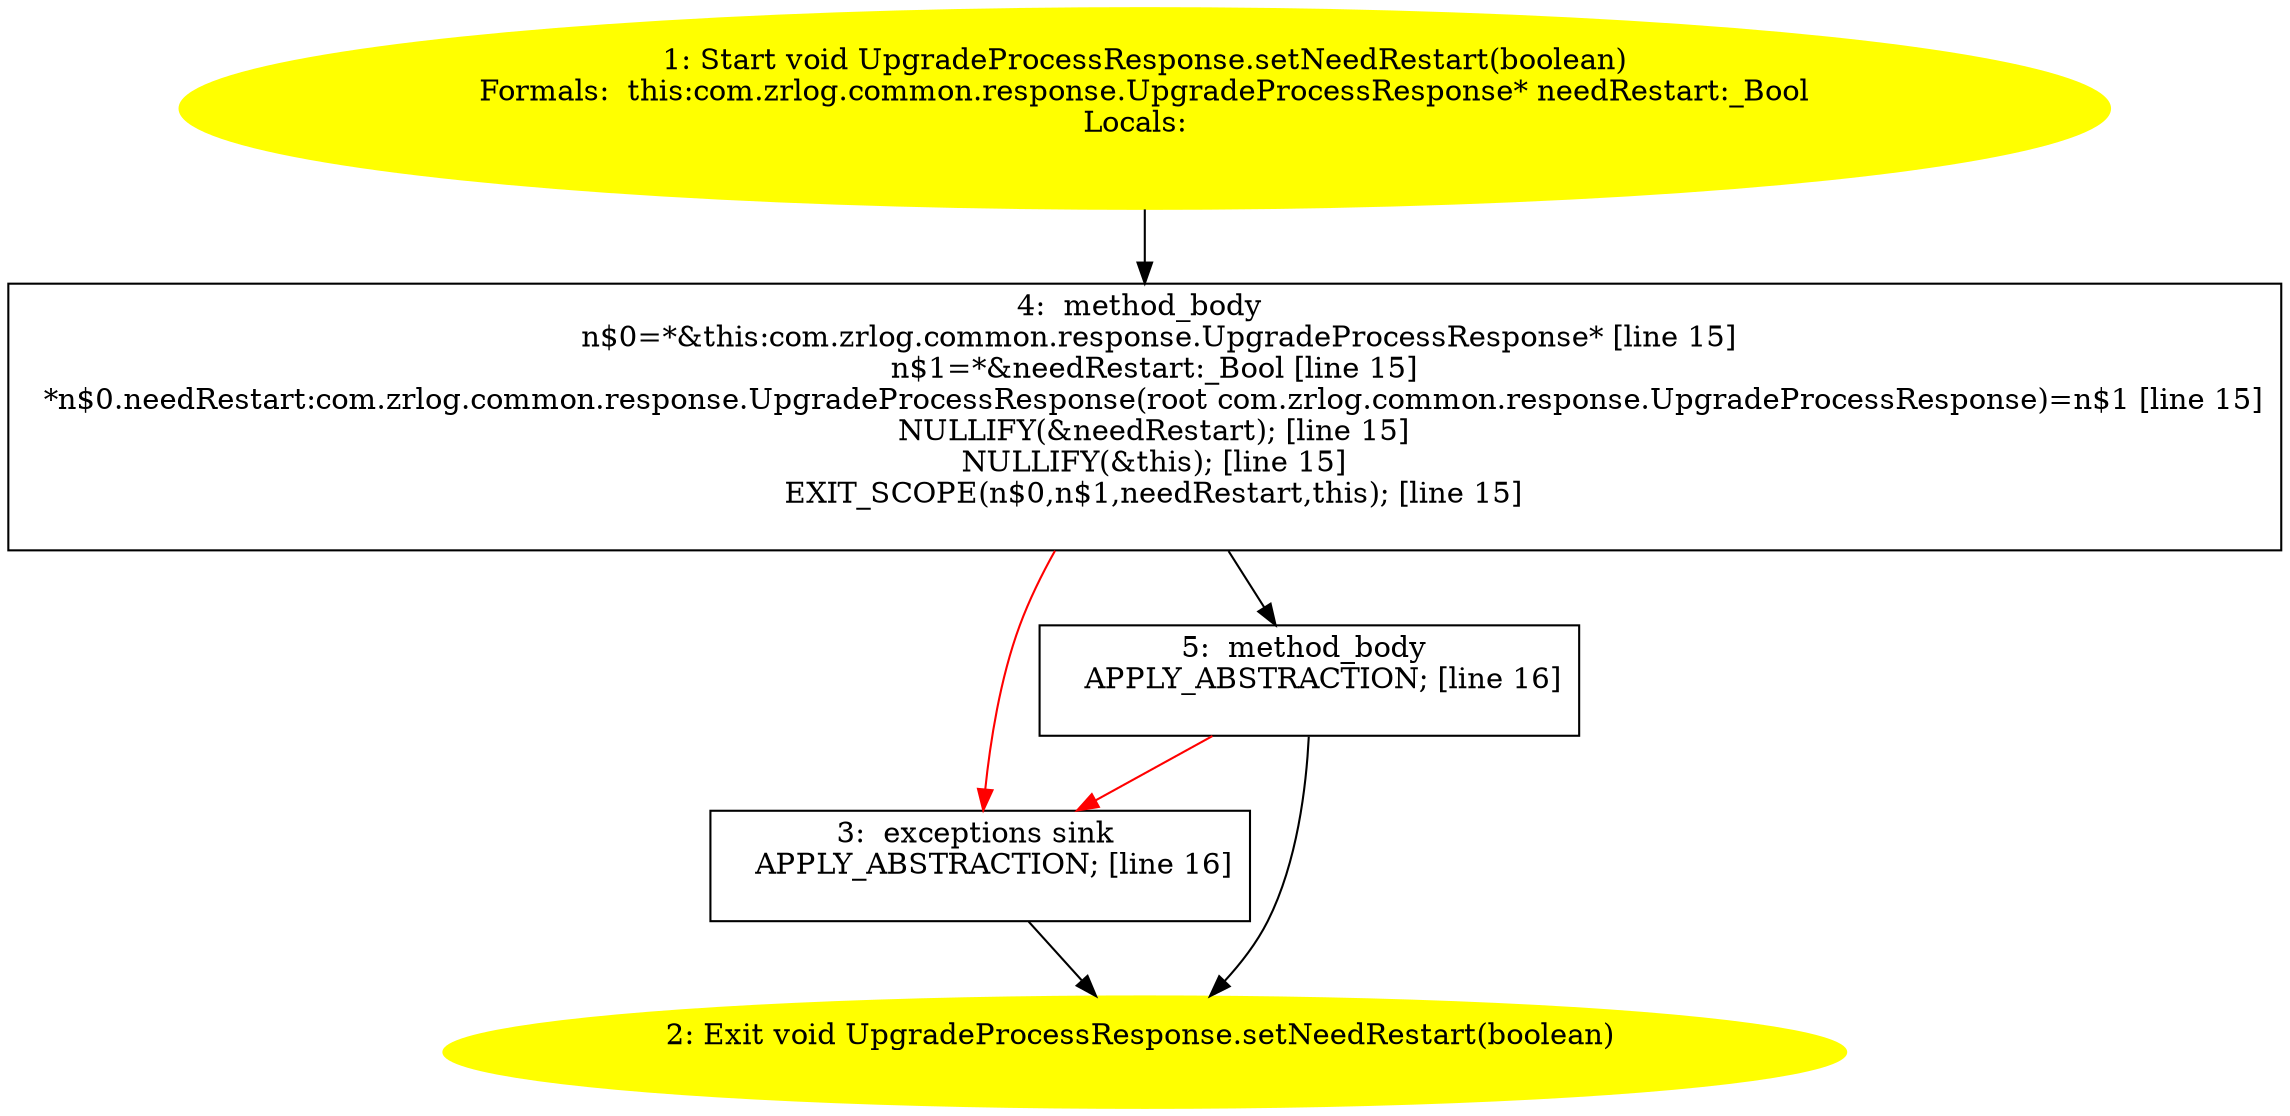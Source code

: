 /* @generated */
digraph cfg {
"com.zrlog.common.response.UpgradeProcessResponse.setNeedRestart(boolean):void.3b56946da09ba54e7da3009af751bb84_1" [label="1: Start void UpgradeProcessResponse.setNeedRestart(boolean)\nFormals:  this:com.zrlog.common.response.UpgradeProcessResponse* needRestart:_Bool\nLocals:  \n  " color=yellow style=filled]
	

	 "com.zrlog.common.response.UpgradeProcessResponse.setNeedRestart(boolean):void.3b56946da09ba54e7da3009af751bb84_1" -> "com.zrlog.common.response.UpgradeProcessResponse.setNeedRestart(boolean):void.3b56946da09ba54e7da3009af751bb84_4" ;
"com.zrlog.common.response.UpgradeProcessResponse.setNeedRestart(boolean):void.3b56946da09ba54e7da3009af751bb84_2" [label="2: Exit void UpgradeProcessResponse.setNeedRestart(boolean) \n  " color=yellow style=filled]
	

"com.zrlog.common.response.UpgradeProcessResponse.setNeedRestart(boolean):void.3b56946da09ba54e7da3009af751bb84_3" [label="3:  exceptions sink \n   APPLY_ABSTRACTION; [line 16]\n " shape="box"]
	

	 "com.zrlog.common.response.UpgradeProcessResponse.setNeedRestart(boolean):void.3b56946da09ba54e7da3009af751bb84_3" -> "com.zrlog.common.response.UpgradeProcessResponse.setNeedRestart(boolean):void.3b56946da09ba54e7da3009af751bb84_2" ;
"com.zrlog.common.response.UpgradeProcessResponse.setNeedRestart(boolean):void.3b56946da09ba54e7da3009af751bb84_4" [label="4:  method_body \n   n$0=*&this:com.zrlog.common.response.UpgradeProcessResponse* [line 15]\n  n$1=*&needRestart:_Bool [line 15]\n  *n$0.needRestart:com.zrlog.common.response.UpgradeProcessResponse(root com.zrlog.common.response.UpgradeProcessResponse)=n$1 [line 15]\n  NULLIFY(&needRestart); [line 15]\n  NULLIFY(&this); [line 15]\n  EXIT_SCOPE(n$0,n$1,needRestart,this); [line 15]\n " shape="box"]
	

	 "com.zrlog.common.response.UpgradeProcessResponse.setNeedRestart(boolean):void.3b56946da09ba54e7da3009af751bb84_4" -> "com.zrlog.common.response.UpgradeProcessResponse.setNeedRestart(boolean):void.3b56946da09ba54e7da3009af751bb84_5" ;
	 "com.zrlog.common.response.UpgradeProcessResponse.setNeedRestart(boolean):void.3b56946da09ba54e7da3009af751bb84_4" -> "com.zrlog.common.response.UpgradeProcessResponse.setNeedRestart(boolean):void.3b56946da09ba54e7da3009af751bb84_3" [color="red" ];
"com.zrlog.common.response.UpgradeProcessResponse.setNeedRestart(boolean):void.3b56946da09ba54e7da3009af751bb84_5" [label="5:  method_body \n   APPLY_ABSTRACTION; [line 16]\n " shape="box"]
	

	 "com.zrlog.common.response.UpgradeProcessResponse.setNeedRestart(boolean):void.3b56946da09ba54e7da3009af751bb84_5" -> "com.zrlog.common.response.UpgradeProcessResponse.setNeedRestart(boolean):void.3b56946da09ba54e7da3009af751bb84_2" ;
	 "com.zrlog.common.response.UpgradeProcessResponse.setNeedRestart(boolean):void.3b56946da09ba54e7da3009af751bb84_5" -> "com.zrlog.common.response.UpgradeProcessResponse.setNeedRestart(boolean):void.3b56946da09ba54e7da3009af751bb84_3" [color="red" ];
}
